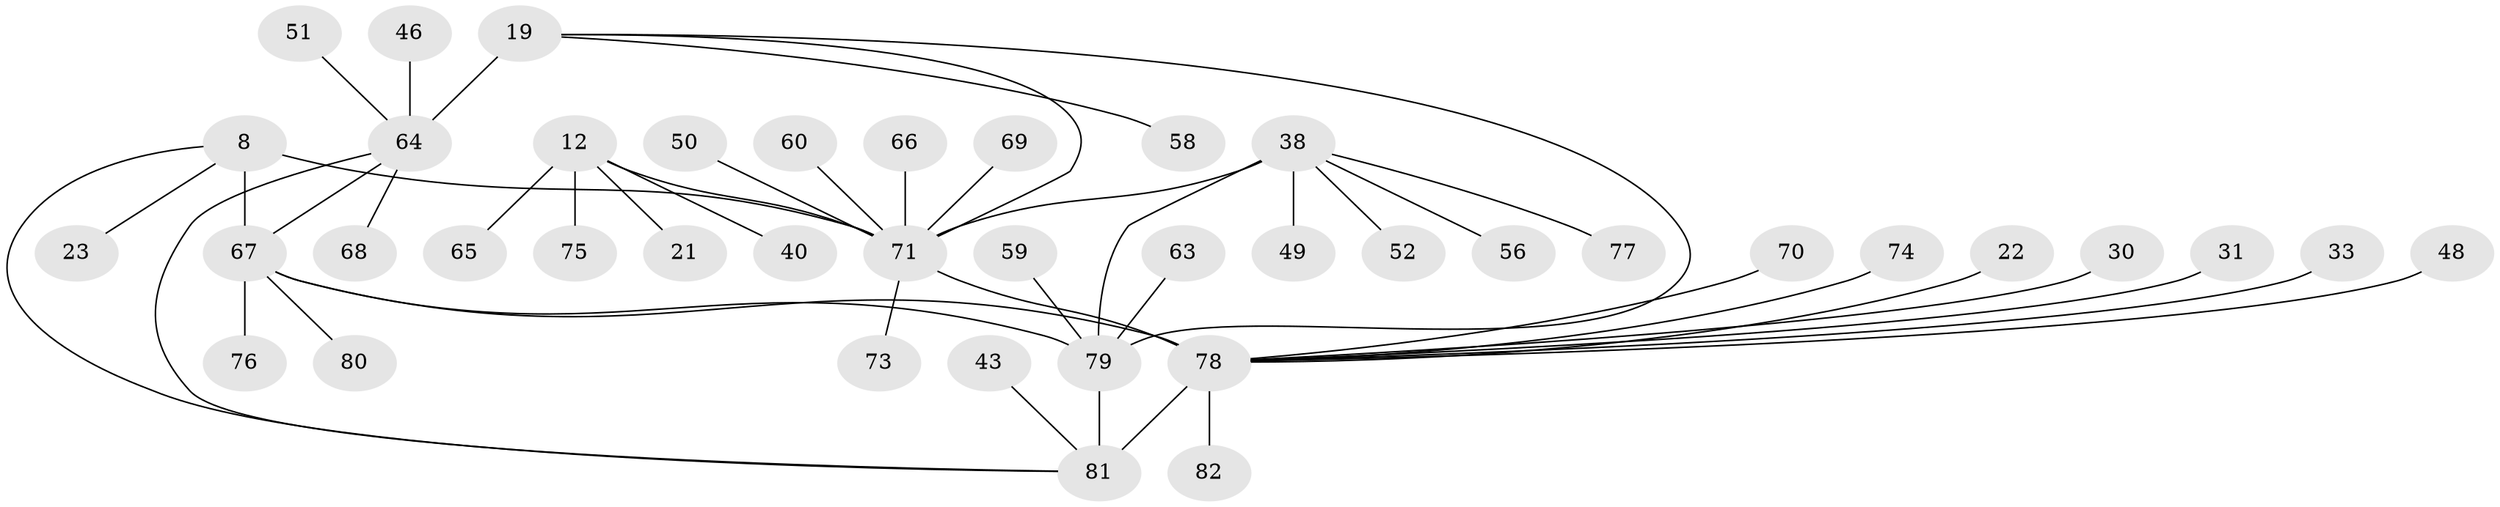 // original degree distribution, {10: 0.036585365853658534, 6: 0.04878048780487805, 7: 0.036585365853658534, 5: 0.036585365853658534, 4: 0.06097560975609756, 9: 0.024390243902439025, 8: 0.012195121951219513, 1: 0.5853658536585366, 2: 0.13414634146341464, 3: 0.024390243902439025}
// Generated by graph-tools (version 1.1) at 2025/55/03/09/25 04:55:28]
// undirected, 41 vertices, 47 edges
graph export_dot {
graph [start="1"]
  node [color=gray90,style=filled];
  8 [super="+6"];
  12 [super="+10"];
  19 [super="+17"];
  21;
  22;
  23;
  30;
  31;
  33;
  38 [super="+3+29"];
  40;
  43;
  46;
  48;
  49;
  50;
  51 [super="+37"];
  52 [super="+41"];
  56 [super="+42"];
  58 [super="+57"];
  59;
  60;
  63;
  64 [super="+32+45"];
  65;
  66;
  67 [super="+53+7"];
  68;
  69;
  70 [super="+61"];
  71 [super="+11+27+35"];
  73 [super="+26"];
  74;
  75;
  76;
  77 [super="+39"];
  78 [super="+72+16"];
  79 [super="+44+47+54"];
  80;
  81 [super="+15"];
  82 [super="+55"];
  8 -- 23;
  8 -- 71;
  8 -- 67 [weight=4];
  8 -- 81;
  12 -- 21;
  12 -- 40;
  12 -- 65;
  12 -- 75;
  12 -- 71 [weight=4];
  19 -- 58;
  19 -- 71;
  19 -- 79;
  19 -- 64 [weight=4];
  22 -- 78;
  30 -- 78;
  31 -- 78;
  33 -- 78;
  38 -- 71;
  38 -- 77;
  38 -- 79 [weight=4];
  38 -- 49;
  38 -- 52;
  38 -- 56;
  43 -- 81;
  46 -- 64;
  48 -- 78;
  50 -- 71;
  51 -- 64;
  59 -- 79;
  60 -- 71;
  63 -- 79;
  64 -- 67;
  64 -- 68;
  64 -- 81;
  66 -- 71;
  67 -- 78 [weight=2];
  67 -- 80;
  67 -- 76;
  67 -- 79;
  69 -- 71;
  70 -- 78;
  71 -- 73;
  71 -- 78 [weight=3];
  74 -- 78;
  78 -- 82;
  78 -- 81 [weight=4];
  79 -- 81;
}
